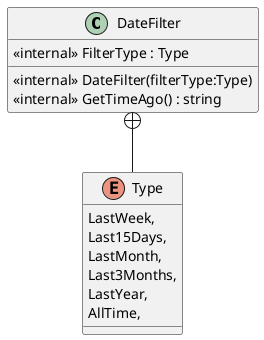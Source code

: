 @startuml
class DateFilter {
    <<internal>> FilterType : Type
    <<internal>> DateFilter(filterType:Type)
    <<internal>> GetTimeAgo() : string
}
enum Type {
    LastWeek,
    Last15Days,
    LastMonth,
    Last3Months,
    LastYear,
    AllTime,
}
DateFilter +-- Type
@enduml
